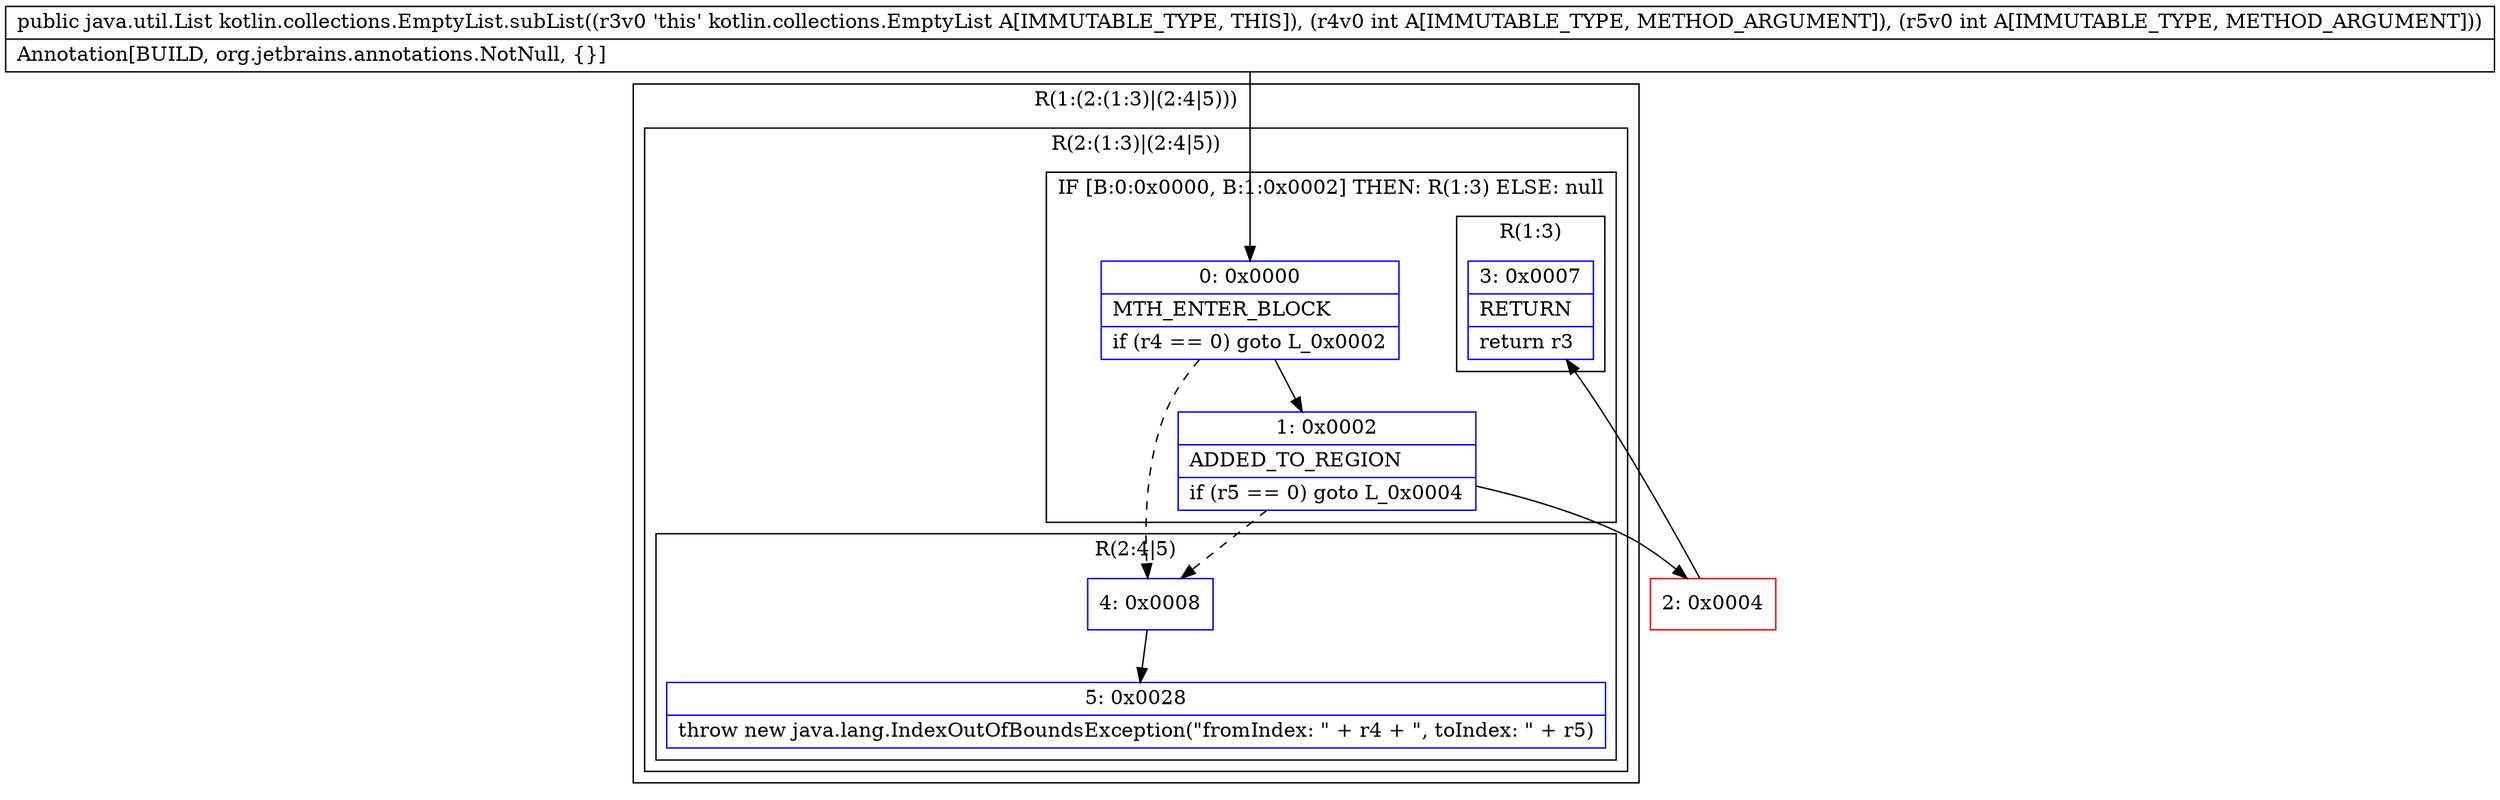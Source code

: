digraph "CFG forkotlin.collections.EmptyList.subList(II)Ljava\/util\/List;" {
subgraph cluster_Region_1647638395 {
label = "R(1:(2:(1:3)|(2:4|5)))";
node [shape=record,color=blue];
subgraph cluster_Region_38526155 {
label = "R(2:(1:3)|(2:4|5))";
node [shape=record,color=blue];
subgraph cluster_IfRegion_841946470 {
label = "IF [B:0:0x0000, B:1:0x0002] THEN: R(1:3) ELSE: null";
node [shape=record,color=blue];
Node_0 [shape=record,label="{0\:\ 0x0000|MTH_ENTER_BLOCK\l|if (r4 == 0) goto L_0x0002\l}"];
Node_1 [shape=record,label="{1\:\ 0x0002|ADDED_TO_REGION\l|if (r5 == 0) goto L_0x0004\l}"];
subgraph cluster_Region_2040294458 {
label = "R(1:3)";
node [shape=record,color=blue];
Node_3 [shape=record,label="{3\:\ 0x0007|RETURN\l|return r3\l}"];
}
}
subgraph cluster_Region_1020711773 {
label = "R(2:4|5)";
node [shape=record,color=blue];
Node_4 [shape=record,label="{4\:\ 0x0008}"];
Node_5 [shape=record,label="{5\:\ 0x0028|throw new java.lang.IndexOutOfBoundsException(\"fromIndex: \" + r4 + \", toIndex: \" + r5)\l}"];
}
}
}
Node_2 [shape=record,color=red,label="{2\:\ 0x0004}"];
MethodNode[shape=record,label="{public java.util.List kotlin.collections.EmptyList.subList((r3v0 'this' kotlin.collections.EmptyList A[IMMUTABLE_TYPE, THIS]), (r4v0 int A[IMMUTABLE_TYPE, METHOD_ARGUMENT]), (r5v0 int A[IMMUTABLE_TYPE, METHOD_ARGUMENT]))  | Annotation[BUILD, org.jetbrains.annotations.NotNull, \{\}]\l}"];
MethodNode -> Node_0;
Node_0 -> Node_1;
Node_0 -> Node_4[style=dashed];
Node_1 -> Node_2;
Node_1 -> Node_4[style=dashed];
Node_4 -> Node_5;
Node_2 -> Node_3;
}

